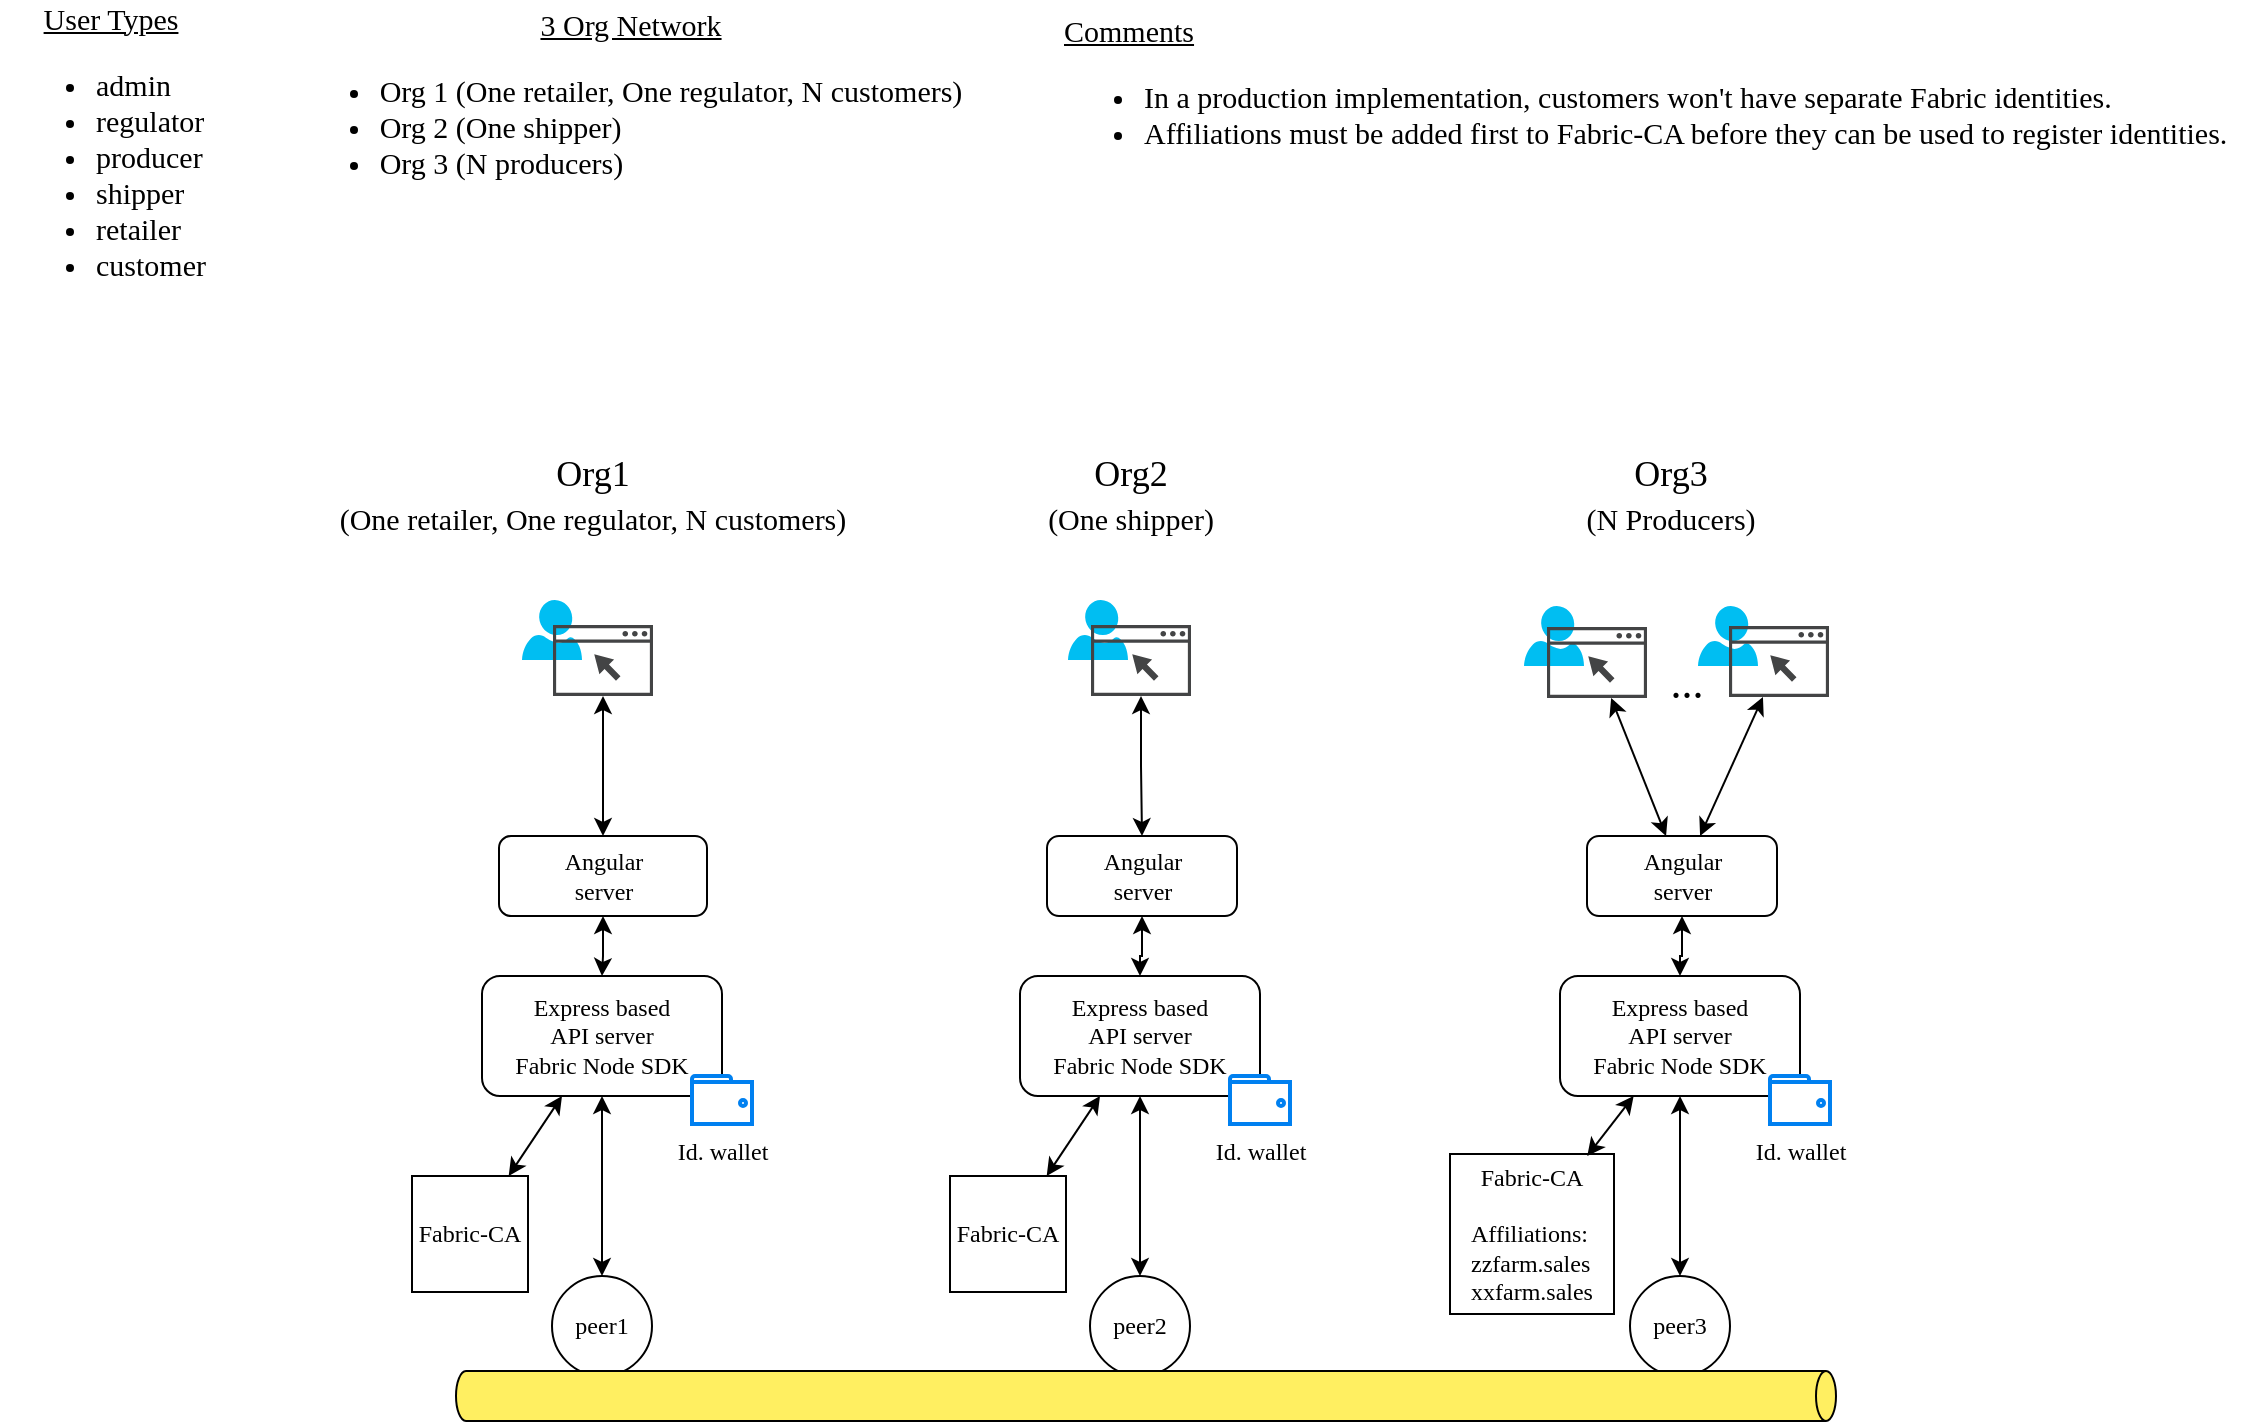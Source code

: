 <mxfile version="13.7.9" type="device"><diagram id="9tdsLkr-iNj-qUmC_WJL" name="Page-1"><mxGraphModel dx="1714" dy="1283" grid="0" gridSize="10" guides="0" tooltips="1" connect="1" arrows="1" fold="1" page="0" pageScale="1" pageWidth="850" pageHeight="1100" math="0" shadow="0"><root><mxCell id="0"/><mxCell id="1" parent="0"/><mxCell id="DAkbvKaKawsdOiYazIYK-1" value="peer1" style="ellipse;whiteSpace=wrap;html=1;aspect=fixed;fontFamily=Times New Roman;" vertex="1" parent="1"><mxGeometry x="181" y="510" width="50" height="50" as="geometry"/></mxCell><mxCell id="DAkbvKaKawsdOiYazIYK-13" value="" style="edgeStyle=orthogonalEdgeStyle;rounded=0;orthogonalLoop=1;jettySize=auto;html=1;fontFamily=Times New Roman;startArrow=classic;startFill=1;" edge="1" parent="1" source="DAkbvKaKawsdOiYazIYK-2" target="DAkbvKaKawsdOiYazIYK-1"><mxGeometry relative="1" as="geometry"/></mxCell><mxCell id="DAkbvKaKawsdOiYazIYK-2" value="Express based&lt;br&gt;API server&lt;br&gt;Fabric Node SDK" style="rounded=1;whiteSpace=wrap;html=1;fontFamily=Times New Roman;" vertex="1" parent="1"><mxGeometry x="146" y="360" width="120" height="60" as="geometry"/></mxCell><mxCell id="DAkbvKaKawsdOiYazIYK-12" value="" style="edgeStyle=orthogonalEdgeStyle;rounded=0;orthogonalLoop=1;jettySize=auto;html=1;fontFamily=Times New Roman;startArrow=classic;startFill=1;" edge="1" parent="1" source="DAkbvKaKawsdOiYazIYK-3" target="DAkbvKaKawsdOiYazIYK-2"><mxGeometry relative="1" as="geometry"/></mxCell><mxCell id="DAkbvKaKawsdOiYazIYK-3" value="Angular&lt;br&gt;server" style="rounded=1;whiteSpace=wrap;html=1;fontFamily=Times New Roman;" vertex="1" parent="1"><mxGeometry x="154.5" y="290" width="104" height="40" as="geometry"/></mxCell><mxCell id="DAkbvKaKawsdOiYazIYK-4" value="" style="verticalLabelPosition=bottom;html=1;verticalAlign=top;align=center;strokeColor=none;fillColor=#00BEF2;shape=mxgraph.azure.user;fontFamily=Times New Roman;" vertex="1" parent="1"><mxGeometry x="166" y="172" width="30" height="30" as="geometry"/></mxCell><mxCell id="DAkbvKaKawsdOiYazIYK-11" value="" style="edgeStyle=orthogonalEdgeStyle;rounded=0;orthogonalLoop=1;jettySize=auto;html=1;fontFamily=Times New Roman;startArrow=classic;startFill=1;" edge="1" parent="1" source="DAkbvKaKawsdOiYazIYK-5" target="DAkbvKaKawsdOiYazIYK-3"><mxGeometry relative="1" as="geometry"/></mxCell><mxCell id="DAkbvKaKawsdOiYazIYK-5" value="" style="pointerEvents=1;shadow=0;dashed=0;html=1;strokeColor=none;fillColor=#434445;aspect=fixed;labelPosition=center;verticalLabelPosition=bottom;verticalAlign=top;align=center;outlineConnect=0;shape=mxgraph.vvd.web_browser;fontFamily=Times New Roman;" vertex="1" parent="1"><mxGeometry x="181.5" y="184.5" width="50" height="35.5" as="geometry"/></mxCell><mxCell id="DAkbvKaKawsdOiYazIYK-6" value="&lt;font style=&quot;font-size: 15px&quot;&gt;&lt;u&gt;User Types&lt;/u&gt;&lt;br&gt;&lt;/font&gt;&lt;div style=&quot;text-align: left ; font-size: 15px&quot;&gt;&lt;ul&gt;&lt;li&gt;&lt;span&gt;&lt;font style=&quot;font-size: 15px&quot;&gt;admin&lt;/font&gt;&lt;/span&gt;&lt;/li&gt;&lt;li&gt;&lt;span&gt;&lt;font style=&quot;font-size: 15px&quot;&gt;regulator&lt;/font&gt;&lt;/span&gt;&lt;/li&gt;&lt;li&gt;&lt;span&gt;&lt;font style=&quot;font-size: 15px&quot;&gt;producer&lt;/font&gt;&lt;/span&gt;&lt;/li&gt;&lt;li&gt;&lt;span&gt;&lt;font style=&quot;font-size: 15px&quot;&gt;shipper&lt;/font&gt;&lt;/span&gt;&lt;/li&gt;&lt;li&gt;&lt;span&gt;&lt;font style=&quot;font-size: 15px&quot;&gt;retailer&lt;/font&gt;&lt;/span&gt;&lt;/li&gt;&lt;li&gt;&lt;span&gt;&lt;font style=&quot;font-size: 15px&quot;&gt;customer&lt;/font&gt;&lt;/span&gt;&lt;/li&gt;&lt;/ul&gt;&lt;/div&gt;" style="text;html=1;align=center;verticalAlign=middle;resizable=0;points=[];autosize=1;fontFamily=Times New Roman;" vertex="1" parent="1"><mxGeometry x="-95" y="-115" width="110" height="130" as="geometry"/></mxCell><mxCell id="DAkbvKaKawsdOiYazIYK-7" value="&lt;font style=&quot;font-size: 15px&quot;&gt;&lt;u&gt;3 Org Network&lt;br&gt;&lt;/u&gt;&lt;/font&gt;&lt;div style=&quot;text-align: left ; font-size: 15px&quot;&gt;&lt;ul&gt;&lt;li&gt;&lt;span&gt;&lt;font style=&quot;font-size: 15px&quot;&gt;Org 1 (One retailer, One regulator, N&amp;nbsp;&lt;/font&gt;&lt;/span&gt;&lt;font&gt;customers)&lt;/font&gt;&lt;/li&gt;&lt;li&gt;Org 2 (One shipper)&lt;/li&gt;&lt;li&gt;Org 3 (N producers)&lt;/li&gt;&lt;/ul&gt;&lt;div&gt;&lt;font&gt;&lt;br&gt;&lt;/font&gt;&lt;/div&gt;&lt;/div&gt;" style="text;html=1;align=center;verticalAlign=middle;resizable=0;points=[];autosize=1;fontFamily=Times New Roman;" vertex="1" parent="1"><mxGeometry x="45" y="-120" width="350" height="110" as="geometry"/></mxCell><mxCell id="DAkbvKaKawsdOiYazIYK-8" value="&lt;div&gt;&lt;span style=&quot;font-size: 15px&quot;&gt;&lt;u&gt;Comments&lt;/u&gt;&lt;/span&gt;&lt;/div&gt;&lt;font style=&quot;font-size: 15px&quot;&gt;&lt;ul&gt;&lt;li&gt;&lt;font style=&quot;font-size: 15px&quot;&gt;&lt;span&gt;In a production implementation, customers won't have separate Fabric identities.&lt;/span&gt;&lt;/font&gt;&lt;/li&gt;&lt;li&gt;&lt;font style=&quot;font-size: 15px&quot;&gt;Affiliations must be added first to Fabric-CA before they can be used to register identities.&amp;nbsp;&amp;nbsp;&lt;/font&gt;&lt;/li&gt;&lt;/ul&gt;&lt;/font&gt;" style="text;html=1;align=left;verticalAlign=middle;resizable=0;points=[];autosize=1;fontFamily=Times New Roman;" vertex="1" parent="1"><mxGeometry x="435" y="-120" width="600" height="80" as="geometry"/></mxCell><mxCell id="DAkbvKaKawsdOiYazIYK-17" value="" style="rounded=0;orthogonalLoop=1;jettySize=auto;html=1;fontFamily=Times New Roman;startArrow=classic;startFill=1;" edge="1" parent="1" source="DAkbvKaKawsdOiYazIYK-10" target="DAkbvKaKawsdOiYazIYK-2"><mxGeometry relative="1" as="geometry"/></mxCell><mxCell id="DAkbvKaKawsdOiYazIYK-10" value="&lt;div style=&quot;text-align: left&quot;&gt;&lt;span&gt;Fabric-CA&lt;/span&gt;&lt;/div&gt;&lt;div style=&quot;text-align: left&quot;&gt;&lt;/div&gt;" style="whiteSpace=wrap;html=1;aspect=fixed;fontFamily=Times New Roman;" vertex="1" parent="1"><mxGeometry x="111" y="460" width="58" height="58" as="geometry"/></mxCell><mxCell id="DAkbvKaKawsdOiYazIYK-15" value="Id. wallet" style="html=1;verticalLabelPosition=bottom;align=center;labelBackgroundColor=#ffffff;verticalAlign=top;strokeWidth=2;strokeColor=#0080F0;shadow=0;dashed=0;shape=mxgraph.ios7.icons.wallet;fontFamily=Times New Roman;" vertex="1" parent="1"><mxGeometry x="251" y="410" width="30" height="24" as="geometry"/></mxCell><mxCell id="DAkbvKaKawsdOiYazIYK-19" value="&lt;font style=&quot;font-size: 18px&quot;&gt;Org1&lt;br&gt;&lt;span style=&quot;font-size: 15px ; text-align: left&quot;&gt;(One retailer, One regulator, N&amp;nbsp;&lt;/span&gt;&lt;font style=&quot;font-size: 15px ; text-align: left&quot;&gt;customers)&lt;/font&gt;&lt;br&gt;&lt;/font&gt;" style="text;html=1;align=center;verticalAlign=middle;resizable=0;points=[];autosize=1;fontFamily=Times New Roman;" vertex="1" parent="1"><mxGeometry x="66" y="100" width="270" height="40" as="geometry"/></mxCell><mxCell id="DAkbvKaKawsdOiYazIYK-20" value="Channel 1" style="text;html=1;align=center;verticalAlign=middle;resizable=0;points=[];autosize=1;fontFamily=Times New Roman;" vertex="1" parent="1"><mxGeometry x="440" y="560" width="60" height="20" as="geometry"/></mxCell><mxCell id="DAkbvKaKawsdOiYazIYK-21" value="peer2" style="ellipse;whiteSpace=wrap;html=1;aspect=fixed;fontFamily=Times New Roman;" vertex="1" parent="1"><mxGeometry x="450" y="510" width="50" height="50" as="geometry"/></mxCell><mxCell id="DAkbvKaKawsdOiYazIYK-22" value="" style="edgeStyle=orthogonalEdgeStyle;rounded=0;orthogonalLoop=1;jettySize=auto;html=1;fontFamily=Times New Roman;startArrow=classic;startFill=1;" edge="1" parent="1" source="DAkbvKaKawsdOiYazIYK-23" target="DAkbvKaKawsdOiYazIYK-21"><mxGeometry relative="1" as="geometry"/></mxCell><mxCell id="DAkbvKaKawsdOiYazIYK-23" value="Express based&lt;br&gt;API server&lt;br&gt;Fabric Node SDK" style="rounded=1;whiteSpace=wrap;html=1;fontFamily=Times New Roman;" vertex="1" parent="1"><mxGeometry x="415" y="360" width="120" height="60" as="geometry"/></mxCell><mxCell id="DAkbvKaKawsdOiYazIYK-24" value="" style="edgeStyle=orthogonalEdgeStyle;rounded=0;orthogonalLoop=1;jettySize=auto;html=1;fontFamily=Times New Roman;startArrow=classic;startFill=1;" edge="1" parent="1" source="DAkbvKaKawsdOiYazIYK-25" target="DAkbvKaKawsdOiYazIYK-23"><mxGeometry relative="1" as="geometry"/></mxCell><mxCell id="DAkbvKaKawsdOiYazIYK-25" value="Angular&lt;br&gt;server" style="rounded=1;whiteSpace=wrap;html=1;fontFamily=Times New Roman;" vertex="1" parent="1"><mxGeometry x="428.5" y="290" width="95" height="40" as="geometry"/></mxCell><mxCell id="DAkbvKaKawsdOiYazIYK-26" value="" style="verticalLabelPosition=bottom;html=1;verticalAlign=top;align=center;strokeColor=none;fillColor=#00BEF2;shape=mxgraph.azure.user;fontFamily=Times New Roman;" vertex="1" parent="1"><mxGeometry x="439" y="172" width="30" height="30" as="geometry"/></mxCell><mxCell id="DAkbvKaKawsdOiYazIYK-27" value="" style="edgeStyle=orthogonalEdgeStyle;rounded=0;orthogonalLoop=1;jettySize=auto;html=1;fontFamily=Times New Roman;startArrow=classic;startFill=1;" edge="1" parent="1" source="DAkbvKaKawsdOiYazIYK-28" target="DAkbvKaKawsdOiYazIYK-25"><mxGeometry relative="1" as="geometry"/></mxCell><mxCell id="DAkbvKaKawsdOiYazIYK-28" value="" style="pointerEvents=1;shadow=0;dashed=0;html=1;strokeColor=none;fillColor=#434445;aspect=fixed;labelPosition=center;verticalLabelPosition=bottom;verticalAlign=top;align=center;outlineConnect=0;shape=mxgraph.vvd.web_browser;fontFamily=Times New Roman;" vertex="1" parent="1"><mxGeometry x="450.5" y="184.5" width="50" height="35.5" as="geometry"/></mxCell><mxCell id="DAkbvKaKawsdOiYazIYK-29" value="" style="rounded=0;orthogonalLoop=1;jettySize=auto;html=1;fontFamily=Times New Roman;startArrow=classic;startFill=1;" edge="1" parent="1" source="DAkbvKaKawsdOiYazIYK-30" target="DAkbvKaKawsdOiYazIYK-23"><mxGeometry relative="1" as="geometry"/></mxCell><mxCell id="DAkbvKaKawsdOiYazIYK-30" value="&lt;div style=&quot;text-align: left&quot;&gt;&lt;span&gt;Fabric-CA&lt;/span&gt;&lt;/div&gt;&lt;div style=&quot;text-align: left&quot;&gt;&lt;/div&gt;" style="whiteSpace=wrap;html=1;aspect=fixed;fontFamily=Times New Roman;" vertex="1" parent="1"><mxGeometry x="380" y="460" width="58" height="58" as="geometry"/></mxCell><mxCell id="DAkbvKaKawsdOiYazIYK-31" value="Id. wallet" style="html=1;verticalLabelPosition=bottom;align=center;labelBackgroundColor=#ffffff;verticalAlign=top;strokeWidth=2;strokeColor=#0080F0;shadow=0;dashed=0;shape=mxgraph.ios7.icons.wallet;fontFamily=Times New Roman;" vertex="1" parent="1"><mxGeometry x="520" y="410" width="30" height="24" as="geometry"/></mxCell><mxCell id="DAkbvKaKawsdOiYazIYK-32" value="&lt;font style=&quot;font-size: 18px&quot;&gt;Org2&lt;br&gt;&lt;span style=&quot;font-size: 15px ; text-align: left&quot;&gt;(One shipper)&lt;/span&gt;&lt;br&gt;&lt;/font&gt;" style="text;html=1;align=center;verticalAlign=middle;resizable=0;points=[];autosize=1;fontFamily=Times New Roman;" vertex="1" parent="1"><mxGeometry x="420" y="100" width="100" height="40" as="geometry"/></mxCell><mxCell id="DAkbvKaKawsdOiYazIYK-33" value="peer3" style="ellipse;whiteSpace=wrap;html=1;aspect=fixed;fontFamily=Times New Roman;" vertex="1" parent="1"><mxGeometry x="720" y="510" width="50" height="50" as="geometry"/></mxCell><mxCell id="DAkbvKaKawsdOiYazIYK-34" value="" style="edgeStyle=orthogonalEdgeStyle;rounded=0;orthogonalLoop=1;jettySize=auto;html=1;fontFamily=Times New Roman;startArrow=classic;startFill=1;" edge="1" parent="1" source="DAkbvKaKawsdOiYazIYK-35" target="DAkbvKaKawsdOiYazIYK-33"><mxGeometry relative="1" as="geometry"/></mxCell><mxCell id="DAkbvKaKawsdOiYazIYK-35" value="Express based&lt;br&gt;API server&lt;br&gt;Fabric Node SDK" style="rounded=1;whiteSpace=wrap;html=1;fontFamily=Times New Roman;" vertex="1" parent="1"><mxGeometry x="685" y="360" width="120" height="60" as="geometry"/></mxCell><mxCell id="DAkbvKaKawsdOiYazIYK-36" value="" style="edgeStyle=orthogonalEdgeStyle;rounded=0;orthogonalLoop=1;jettySize=auto;html=1;fontFamily=Times New Roman;startArrow=classic;startFill=1;" edge="1" parent="1" source="DAkbvKaKawsdOiYazIYK-37" target="DAkbvKaKawsdOiYazIYK-35"><mxGeometry relative="1" as="geometry"/></mxCell><mxCell id="DAkbvKaKawsdOiYazIYK-53" value="" style="edgeStyle=none;rounded=0;orthogonalLoop=1;jettySize=auto;html=1;startArrow=classic;startFill=1;strokeColor=#000000;fontFamily=Times New Roman;" edge="1" parent="1" source="DAkbvKaKawsdOiYazIYK-37" target="DAkbvKaKawsdOiYazIYK-47"><mxGeometry relative="1" as="geometry"><mxPoint x="873.5" y="310" as="targetPoint"/></mxGeometry></mxCell><mxCell id="DAkbvKaKawsdOiYazIYK-37" value="Angular&lt;br&gt;server" style="rounded=1;whiteSpace=wrap;html=1;fontFamily=Times New Roman;" vertex="1" parent="1"><mxGeometry x="698.5" y="290" width="95" height="40" as="geometry"/></mxCell><mxCell id="DAkbvKaKawsdOiYazIYK-38" value="" style="verticalLabelPosition=bottom;html=1;verticalAlign=top;align=center;strokeColor=none;fillColor=#00BEF2;shape=mxgraph.azure.user;fontFamily=Times New Roman;" vertex="1" parent="1"><mxGeometry x="667" y="175" width="30" height="30" as="geometry"/></mxCell><mxCell id="DAkbvKaKawsdOiYazIYK-39" value="" style="rounded=0;orthogonalLoop=1;jettySize=auto;html=1;fontFamily=Times New Roman;startArrow=classic;startFill=1;" edge="1" parent="1" source="DAkbvKaKawsdOiYazIYK-40" target="DAkbvKaKawsdOiYazIYK-37"><mxGeometry relative="1" as="geometry"/></mxCell><mxCell id="DAkbvKaKawsdOiYazIYK-40" value="" style="pointerEvents=1;shadow=0;dashed=0;html=1;strokeColor=none;fillColor=#434445;aspect=fixed;labelPosition=center;verticalLabelPosition=bottom;verticalAlign=top;align=center;outlineConnect=0;shape=mxgraph.vvd.web_browser;fontFamily=Times New Roman;" vertex="1" parent="1"><mxGeometry x="678.5" y="185.5" width="50" height="35.5" as="geometry"/></mxCell><mxCell id="DAkbvKaKawsdOiYazIYK-41" value="" style="rounded=0;orthogonalLoop=1;jettySize=auto;html=1;fontFamily=Times New Roman;startArrow=classic;startFill=1;" edge="1" parent="1" target="DAkbvKaKawsdOiYazIYK-35"><mxGeometry relative="1" as="geometry"><mxPoint x="698.636" y="450" as="sourcePoint"/></mxGeometry></mxCell><mxCell id="DAkbvKaKawsdOiYazIYK-43" value="Id. wallet" style="html=1;verticalLabelPosition=bottom;align=center;labelBackgroundColor=#ffffff;verticalAlign=top;strokeWidth=2;strokeColor=#0080F0;shadow=0;dashed=0;shape=mxgraph.ios7.icons.wallet;fontFamily=Times New Roman;" vertex="1" parent="1"><mxGeometry x="790" y="410" width="30" height="24" as="geometry"/></mxCell><mxCell id="DAkbvKaKawsdOiYazIYK-44" value="&lt;font style=&quot;font-size: 18px&quot;&gt;Org3&lt;br&gt;&lt;span style=&quot;font-size: 15px ; text-align: left&quot;&gt;(N Producers)&lt;/span&gt;&lt;br&gt;&lt;/font&gt;" style="text;html=1;align=center;verticalAlign=middle;resizable=0;points=[];autosize=1;fontFamily=Times New Roman;" vertex="1" parent="1"><mxGeometry x="690" y="100" width="100" height="40" as="geometry"/></mxCell><mxCell id="DAkbvKaKawsdOiYazIYK-45" value="&lt;div&gt;Fabric-CA&lt;/div&gt;&lt;div&gt;&lt;br&gt;&lt;/div&gt;&lt;div style=&quot;text-align: left&quot;&gt;&lt;span style=&quot;text-align: center&quot;&gt;Affiliations:&lt;/span&gt;&lt;br style=&quot;text-align: center&quot;&gt;&lt;span&gt;zzfarm.sales&lt;/span&gt;&lt;br&gt;&lt;span&gt;xxfarm.sales&lt;/span&gt;&lt;br&gt;&lt;/div&gt;" style="rounded=0;whiteSpace=wrap;html=1;fontFamily=Times New Roman;fillColor=none;" vertex="1" parent="1"><mxGeometry x="630" y="449" width="82" height="80" as="geometry"/></mxCell><mxCell id="DAkbvKaKawsdOiYazIYK-46" value="" style="verticalLabelPosition=bottom;html=1;verticalAlign=top;align=center;strokeColor=none;fillColor=#00BEF2;shape=mxgraph.azure.user;fontFamily=Times New Roman;" vertex="1" parent="1"><mxGeometry x="754" y="175" width="30" height="30" as="geometry"/></mxCell><mxCell id="DAkbvKaKawsdOiYazIYK-47" value="" style="pointerEvents=1;shadow=0;dashed=0;html=1;strokeColor=none;fillColor=#434445;aspect=fixed;labelPosition=center;verticalLabelPosition=bottom;verticalAlign=top;align=center;outlineConnect=0;shape=mxgraph.vvd.web_browser;fontFamily=Times New Roman;" vertex="1" parent="1"><mxGeometry x="769.5" y="185" width="50" height="35.5" as="geometry"/></mxCell><mxCell id="DAkbvKaKawsdOiYazIYK-56" value="&lt;font style=&quot;font-size: 22px&quot;&gt;...&lt;/font&gt;" style="text;html=1;align=center;verticalAlign=middle;resizable=0;points=[];autosize=1;fontFamily=Times New Roman;" vertex="1" parent="1"><mxGeometry x="734" y="203" width="27" height="21" as="geometry"/></mxCell><mxCell id="DAkbvKaKawsdOiYazIYK-18" value="" style="shape=cylinder3;whiteSpace=wrap;html=1;boundedLbl=1;backgroundOutline=1;size=5;fontFamily=Times New Roman;rotation=90;fillColor=#FFEF61;" vertex="1" parent="1"><mxGeometry x="465.5" y="225" width="25" height="690" as="geometry"/></mxCell></root></mxGraphModel></diagram></mxfile>
